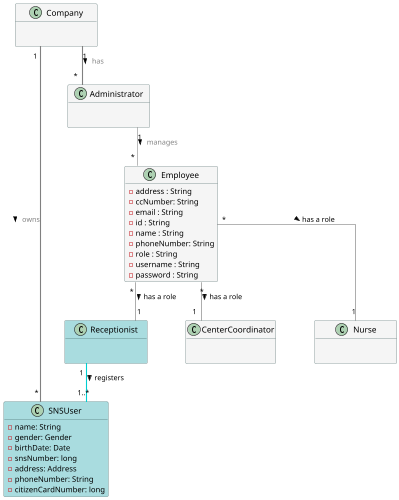 @startuml
hide methods
'left to right direction
scale 500 height

skinparam classAttributeIconSize 10
skinparam linetype ortho
skinparam minClassWidth 150
skinparam classHeaderBackgroundColor LightGray
skinparam classBackgroundColor WhiteSmoke
skinparam classBorderColor DarkSlateGray
skinparam classFontColor automatic
skinparam classFontSize 15
skinparam classFontName Corbel
skinparam nodesep 70
skinparam ranksep 70

class Company {
    \n
}

class SNSUser #A9DCDF {
    - name: String
    - gender: Gender
    - birthDate: Date
    - snsNumber: long
    - address: Address
    - phoneNumber: String
    - citizenCardNumber: long
}

class Administrator{
    \n
}

class Employee {
   -address : String
       -ccNumber: String
       -email : String
       -id : String
       -name : String
       -phoneNumber: String
       -role : String
       -username : String
       -password : String
}
 
class Receptionist #A9DCDF {
  \n
}

class CenterCoordinator {
    \n
}

class Nurse {
    \n
}

Company "1" -[#grey,thickness=2]d- "*" Administrator : <font color=gray> has >
Company "1" --[#grey,thickness=2] "*" SNSUser : <font color=gray> owns >

Administrator "1" -[#grey]-  "*" Employee : <font color=gray> manages >

Receptionist "1" -[#DarkTurquoise,bold]- "1..*" SNSUser :  registers >

Employee  "*" -[#DimGray]-"1" Nurse: has a role >
Employee "*"-[#DimGray]-"1" Receptionist:  has a role >
Employee "*"-[#DimGray]-"1" CenterCoordinator:  has a role >

@enduml